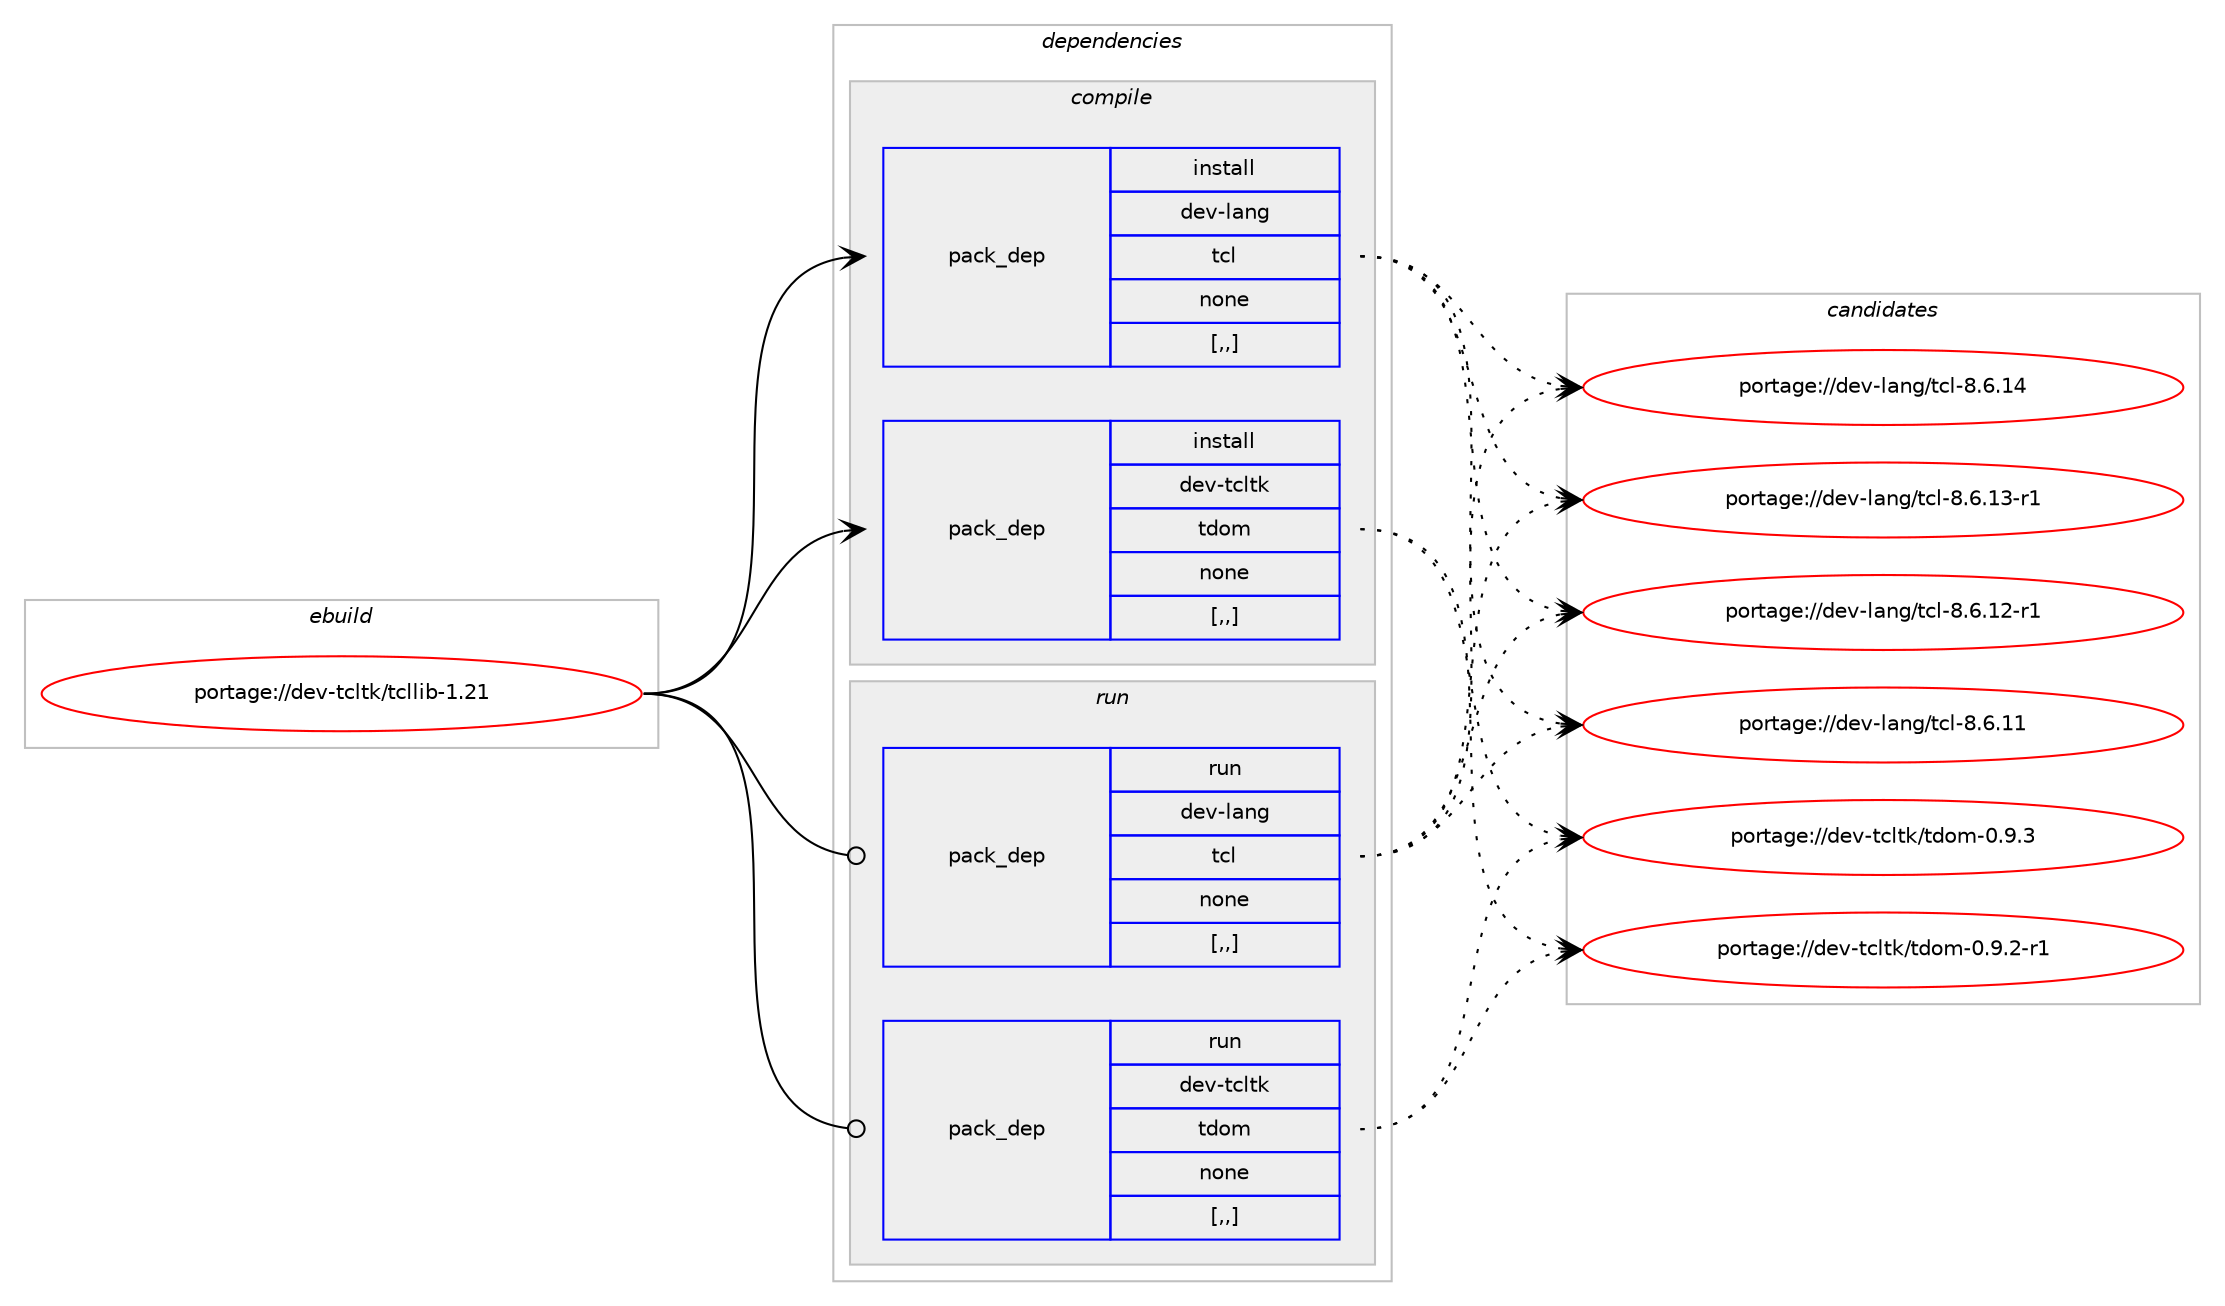 digraph prolog {

# *************
# Graph options
# *************

newrank=true;
concentrate=true;
compound=true;
graph [rankdir=LR,fontname=Helvetica,fontsize=10,ranksep=1.5];#, ranksep=2.5, nodesep=0.2];
edge  [arrowhead=vee];
node  [fontname=Helvetica,fontsize=10];

# **********
# The ebuild
# **********

subgraph cluster_leftcol {
color=gray;
label=<<i>ebuild</i>>;
id [label="portage://dev-tcltk/tcllib-1.21", color=red, width=4, href="../dev-tcltk/tcllib-1.21.svg"];
}

# ****************
# The dependencies
# ****************

subgraph cluster_midcol {
color=gray;
label=<<i>dependencies</i>>;
subgraph cluster_compile {
fillcolor="#eeeeee";
style=filled;
label=<<i>compile</i>>;
subgraph pack148271 {
dependency208655 [label=<<TABLE BORDER="0" CELLBORDER="1" CELLSPACING="0" CELLPADDING="4" WIDTH="220"><TR><TD ROWSPAN="6" CELLPADDING="30">pack_dep</TD></TR><TR><TD WIDTH="110">install</TD></TR><TR><TD>dev-lang</TD></TR><TR><TD>tcl</TD></TR><TR><TD>none</TD></TR><TR><TD>[,,]</TD></TR></TABLE>>, shape=none, color=blue];
}
id:e -> dependency208655:w [weight=20,style="solid",arrowhead="vee"];
subgraph pack148272 {
dependency208656 [label=<<TABLE BORDER="0" CELLBORDER="1" CELLSPACING="0" CELLPADDING="4" WIDTH="220"><TR><TD ROWSPAN="6" CELLPADDING="30">pack_dep</TD></TR><TR><TD WIDTH="110">install</TD></TR><TR><TD>dev-tcltk</TD></TR><TR><TD>tdom</TD></TR><TR><TD>none</TD></TR><TR><TD>[,,]</TD></TR></TABLE>>, shape=none, color=blue];
}
id:e -> dependency208656:w [weight=20,style="solid",arrowhead="vee"];
}
subgraph cluster_compileandrun {
fillcolor="#eeeeee";
style=filled;
label=<<i>compile and run</i>>;
}
subgraph cluster_run {
fillcolor="#eeeeee";
style=filled;
label=<<i>run</i>>;
subgraph pack148273 {
dependency208657 [label=<<TABLE BORDER="0" CELLBORDER="1" CELLSPACING="0" CELLPADDING="4" WIDTH="220"><TR><TD ROWSPAN="6" CELLPADDING="30">pack_dep</TD></TR><TR><TD WIDTH="110">run</TD></TR><TR><TD>dev-lang</TD></TR><TR><TD>tcl</TD></TR><TR><TD>none</TD></TR><TR><TD>[,,]</TD></TR></TABLE>>, shape=none, color=blue];
}
id:e -> dependency208657:w [weight=20,style="solid",arrowhead="odot"];
subgraph pack148274 {
dependency208658 [label=<<TABLE BORDER="0" CELLBORDER="1" CELLSPACING="0" CELLPADDING="4" WIDTH="220"><TR><TD ROWSPAN="6" CELLPADDING="30">pack_dep</TD></TR><TR><TD WIDTH="110">run</TD></TR><TR><TD>dev-tcltk</TD></TR><TR><TD>tdom</TD></TR><TR><TD>none</TD></TR><TR><TD>[,,]</TD></TR></TABLE>>, shape=none, color=blue];
}
id:e -> dependency208658:w [weight=20,style="solid",arrowhead="odot"];
}
}

# **************
# The candidates
# **************

subgraph cluster_choices {
rank=same;
color=gray;
label=<<i>candidates</i>>;

subgraph choice148271 {
color=black;
nodesep=1;
choice1001011184510897110103471169910845564654464952 [label="portage://dev-lang/tcl-8.6.14", color=red, width=4,href="../dev-lang/tcl-8.6.14.svg"];
choice10010111845108971101034711699108455646544649514511449 [label="portage://dev-lang/tcl-8.6.13-r1", color=red, width=4,href="../dev-lang/tcl-8.6.13-r1.svg"];
choice10010111845108971101034711699108455646544649504511449 [label="portage://dev-lang/tcl-8.6.12-r1", color=red, width=4,href="../dev-lang/tcl-8.6.12-r1.svg"];
choice1001011184510897110103471169910845564654464949 [label="portage://dev-lang/tcl-8.6.11", color=red, width=4,href="../dev-lang/tcl-8.6.11.svg"];
dependency208655:e -> choice1001011184510897110103471169910845564654464952:w [style=dotted,weight="100"];
dependency208655:e -> choice10010111845108971101034711699108455646544649514511449:w [style=dotted,weight="100"];
dependency208655:e -> choice10010111845108971101034711699108455646544649504511449:w [style=dotted,weight="100"];
dependency208655:e -> choice1001011184510897110103471169910845564654464949:w [style=dotted,weight="100"];
}
subgraph choice148272 {
color=black;
nodesep=1;
choice100101118451169910811610747116100111109454846574651 [label="portage://dev-tcltk/tdom-0.9.3", color=red, width=4,href="../dev-tcltk/tdom-0.9.3.svg"];
choice1001011184511699108116107471161001111094548465746504511449 [label="portage://dev-tcltk/tdom-0.9.2-r1", color=red, width=4,href="../dev-tcltk/tdom-0.9.2-r1.svg"];
dependency208656:e -> choice100101118451169910811610747116100111109454846574651:w [style=dotted,weight="100"];
dependency208656:e -> choice1001011184511699108116107471161001111094548465746504511449:w [style=dotted,weight="100"];
}
subgraph choice148273 {
color=black;
nodesep=1;
choice1001011184510897110103471169910845564654464952 [label="portage://dev-lang/tcl-8.6.14", color=red, width=4,href="../dev-lang/tcl-8.6.14.svg"];
choice10010111845108971101034711699108455646544649514511449 [label="portage://dev-lang/tcl-8.6.13-r1", color=red, width=4,href="../dev-lang/tcl-8.6.13-r1.svg"];
choice10010111845108971101034711699108455646544649504511449 [label="portage://dev-lang/tcl-8.6.12-r1", color=red, width=4,href="../dev-lang/tcl-8.6.12-r1.svg"];
choice1001011184510897110103471169910845564654464949 [label="portage://dev-lang/tcl-8.6.11", color=red, width=4,href="../dev-lang/tcl-8.6.11.svg"];
dependency208657:e -> choice1001011184510897110103471169910845564654464952:w [style=dotted,weight="100"];
dependency208657:e -> choice10010111845108971101034711699108455646544649514511449:w [style=dotted,weight="100"];
dependency208657:e -> choice10010111845108971101034711699108455646544649504511449:w [style=dotted,weight="100"];
dependency208657:e -> choice1001011184510897110103471169910845564654464949:w [style=dotted,weight="100"];
}
subgraph choice148274 {
color=black;
nodesep=1;
choice100101118451169910811610747116100111109454846574651 [label="portage://dev-tcltk/tdom-0.9.3", color=red, width=4,href="../dev-tcltk/tdom-0.9.3.svg"];
choice1001011184511699108116107471161001111094548465746504511449 [label="portage://dev-tcltk/tdom-0.9.2-r1", color=red, width=4,href="../dev-tcltk/tdom-0.9.2-r1.svg"];
dependency208658:e -> choice100101118451169910811610747116100111109454846574651:w [style=dotted,weight="100"];
dependency208658:e -> choice1001011184511699108116107471161001111094548465746504511449:w [style=dotted,weight="100"];
}
}

}
